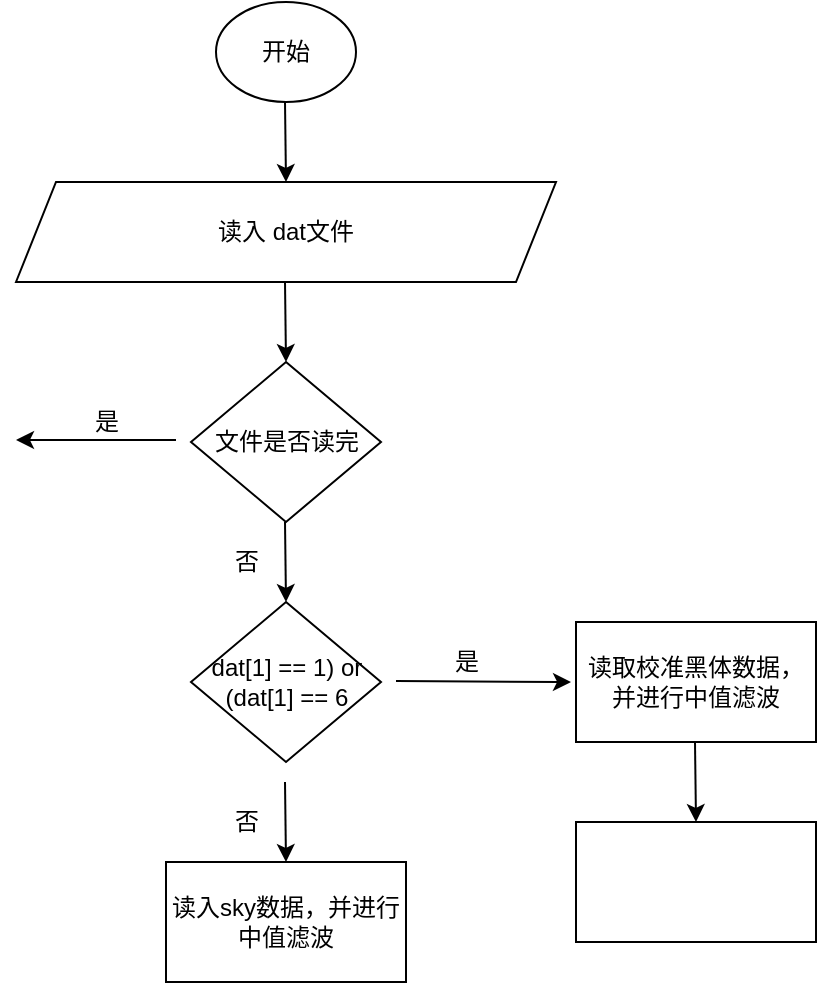 <mxfile version="18.0.2" type="github">
  <diagram id="MgASx6fL-OYSZcH9jjee" name="Page-1">
    <mxGraphModel dx="608" dy="481" grid="1" gridSize="10" guides="1" tooltips="1" connect="1" arrows="1" fold="1" page="1" pageScale="1" pageWidth="827" pageHeight="1169" math="0" shadow="0">
      <root>
        <mxCell id="0" />
        <mxCell id="1" parent="0" />
        <mxCell id="ynC3lzafvBoeRt70oqiu-1" value="开始" style="ellipse;whiteSpace=wrap;html=1;" vertex="1" parent="1">
          <mxGeometry x="160" y="20" width="70" height="50" as="geometry" />
        </mxCell>
        <mxCell id="ynC3lzafvBoeRt70oqiu-2" value="" style="endArrow=classic;html=1;rounded=0;" edge="1" parent="1">
          <mxGeometry width="50" height="50" relative="1" as="geometry">
            <mxPoint x="194.5" y="70" as="sourcePoint" />
            <mxPoint x="195" y="110" as="targetPoint" />
          </mxGeometry>
        </mxCell>
        <mxCell id="ynC3lzafvBoeRt70oqiu-3" value="读入 dat文件" style="shape=parallelogram;perimeter=parallelogramPerimeter;whiteSpace=wrap;html=1;fixedSize=1;" vertex="1" parent="1">
          <mxGeometry x="60" y="110" width="270" height="50" as="geometry" />
        </mxCell>
        <mxCell id="ynC3lzafvBoeRt70oqiu-4" value="" style="endArrow=classic;html=1;rounded=0;" edge="1" parent="1">
          <mxGeometry width="50" height="50" relative="1" as="geometry">
            <mxPoint x="194.5" y="160" as="sourcePoint" />
            <mxPoint x="195" y="200" as="targetPoint" />
          </mxGeometry>
        </mxCell>
        <mxCell id="ynC3lzafvBoeRt70oqiu-5" value="文件是否读完" style="rhombus;whiteSpace=wrap;html=1;" vertex="1" parent="1">
          <mxGeometry x="147.5" y="200" width="95" height="80" as="geometry" />
        </mxCell>
        <mxCell id="ynC3lzafvBoeRt70oqiu-6" value="" style="endArrow=classic;html=1;rounded=0;" edge="1" parent="1">
          <mxGeometry width="50" height="50" relative="1" as="geometry">
            <mxPoint x="194.5" y="280" as="sourcePoint" />
            <mxPoint x="195" y="320" as="targetPoint" />
          </mxGeometry>
        </mxCell>
        <mxCell id="ynC3lzafvBoeRt70oqiu-7" value="" style="endArrow=classic;html=1;rounded=0;" edge="1" parent="1">
          <mxGeometry width="50" height="50" relative="1" as="geometry">
            <mxPoint x="250" y="359.5" as="sourcePoint" />
            <mxPoint x="337.5" y="360" as="targetPoint" />
          </mxGeometry>
        </mxCell>
        <mxCell id="ynC3lzafvBoeRt70oqiu-8" value="否" style="text;html=1;align=center;verticalAlign=middle;resizable=0;points=[];autosize=1;strokeColor=none;fillColor=none;" vertex="1" parent="1">
          <mxGeometry x="160" y="290" width="30" height="20" as="geometry" />
        </mxCell>
        <mxCell id="ynC3lzafvBoeRt70oqiu-9" value="dat[1] == 1) or (dat[1] == 6" style="rhombus;whiteSpace=wrap;html=1;" vertex="1" parent="1">
          <mxGeometry x="147.5" y="320" width="95" height="80" as="geometry" />
        </mxCell>
        <mxCell id="ynC3lzafvBoeRt70oqiu-10" value="" style="endArrow=classic;html=1;rounded=0;" edge="1" parent="1">
          <mxGeometry width="50" height="50" relative="1" as="geometry">
            <mxPoint x="399.5" y="390" as="sourcePoint" />
            <mxPoint x="400" y="430" as="targetPoint" />
          </mxGeometry>
        </mxCell>
        <mxCell id="ynC3lzafvBoeRt70oqiu-11" value="是" style="text;html=1;align=center;verticalAlign=middle;resizable=0;points=[];autosize=1;strokeColor=none;fillColor=none;" vertex="1" parent="1">
          <mxGeometry x="90" y="220" width="30" height="20" as="geometry" />
        </mxCell>
        <mxCell id="ynC3lzafvBoeRt70oqiu-12" value="" style="endArrow=classic;html=1;rounded=0;" edge="1" parent="1">
          <mxGeometry width="50" height="50" relative="1" as="geometry">
            <mxPoint x="140" y="239" as="sourcePoint" />
            <mxPoint x="60" y="239" as="targetPoint" />
          </mxGeometry>
        </mxCell>
        <mxCell id="ynC3lzafvBoeRt70oqiu-13" value="是" style="text;html=1;align=center;verticalAlign=middle;resizable=0;points=[];autosize=1;strokeColor=none;fillColor=none;" vertex="1" parent="1">
          <mxGeometry x="270" y="340" width="30" height="20" as="geometry" />
        </mxCell>
        <mxCell id="ynC3lzafvBoeRt70oqiu-14" value="读取校准黑体数据，并进行中值滤波" style="rounded=0;whiteSpace=wrap;html=1;" vertex="1" parent="1">
          <mxGeometry x="340" y="330" width="120" height="60" as="geometry" />
        </mxCell>
        <mxCell id="ynC3lzafvBoeRt70oqiu-15" value="" style="rounded=0;whiteSpace=wrap;html=1;" vertex="1" parent="1">
          <mxGeometry x="340" y="430" width="120" height="60" as="geometry" />
        </mxCell>
        <mxCell id="ynC3lzafvBoeRt70oqiu-16" value="" style="endArrow=classic;html=1;rounded=0;" edge="1" parent="1">
          <mxGeometry width="50" height="50" relative="1" as="geometry">
            <mxPoint x="194.5" y="410" as="sourcePoint" />
            <mxPoint x="195" y="450" as="targetPoint" />
          </mxGeometry>
        </mxCell>
        <mxCell id="ynC3lzafvBoeRt70oqiu-17" value="否" style="text;html=1;align=center;verticalAlign=middle;resizable=0;points=[];autosize=1;strokeColor=none;fillColor=none;" vertex="1" parent="1">
          <mxGeometry x="160" y="420" width="30" height="20" as="geometry" />
        </mxCell>
        <mxCell id="ynC3lzafvBoeRt70oqiu-18" value="读入sky数据，并进行中值滤波" style="rounded=0;whiteSpace=wrap;html=1;" vertex="1" parent="1">
          <mxGeometry x="135" y="450" width="120" height="60" as="geometry" />
        </mxCell>
      </root>
    </mxGraphModel>
  </diagram>
</mxfile>

